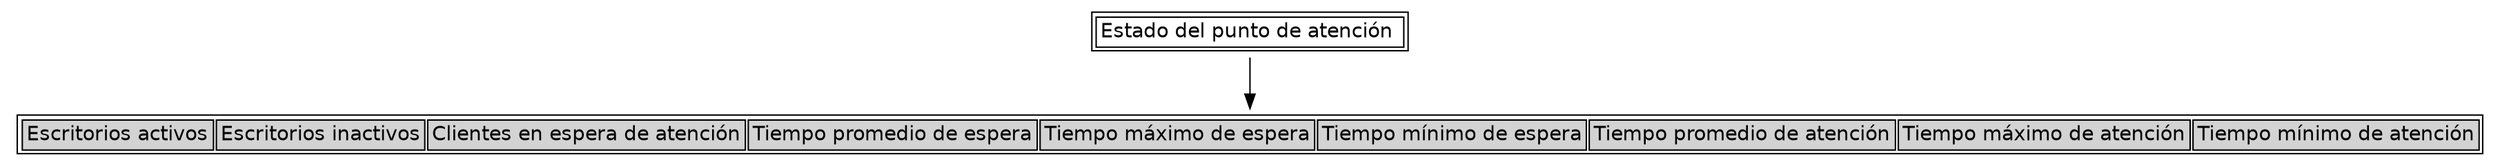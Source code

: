 digraph X{
            rankdir=TB
            node[shape=none fontname=Helvetica]
            n1
            [ label = <
                <table>
                    <tr><td bgcolor="white">Estado del punto de atención </td></tr>
             </table>
         > ];
            n2
            [ label = <
                <table>
                    <tr><td bgcolor="lightgray">Escritorios activos</td>      <td bgcolor="lightgray">Escritorios inactivos</td>    <td bgcolor="lightgray">Clientes en espera de atención</td>
                        <td bgcolor="lightgray">Tiempo promedio de espera</td><td bgcolor="lightgray">Tiempo máximo de espera</td>  <td bgcolor="lightgray">Tiempo mínimo de espera</td>
                        <td bgcolor="lightgray">Tiempo promedio de atención</td><td bgcolor="lightgray">Tiempo máximo de atención</td><td bgcolor="lightgray">Tiempo mínimo de atención</td>
                    </tr> 
                </table>> ];           

         n1->n2
         }